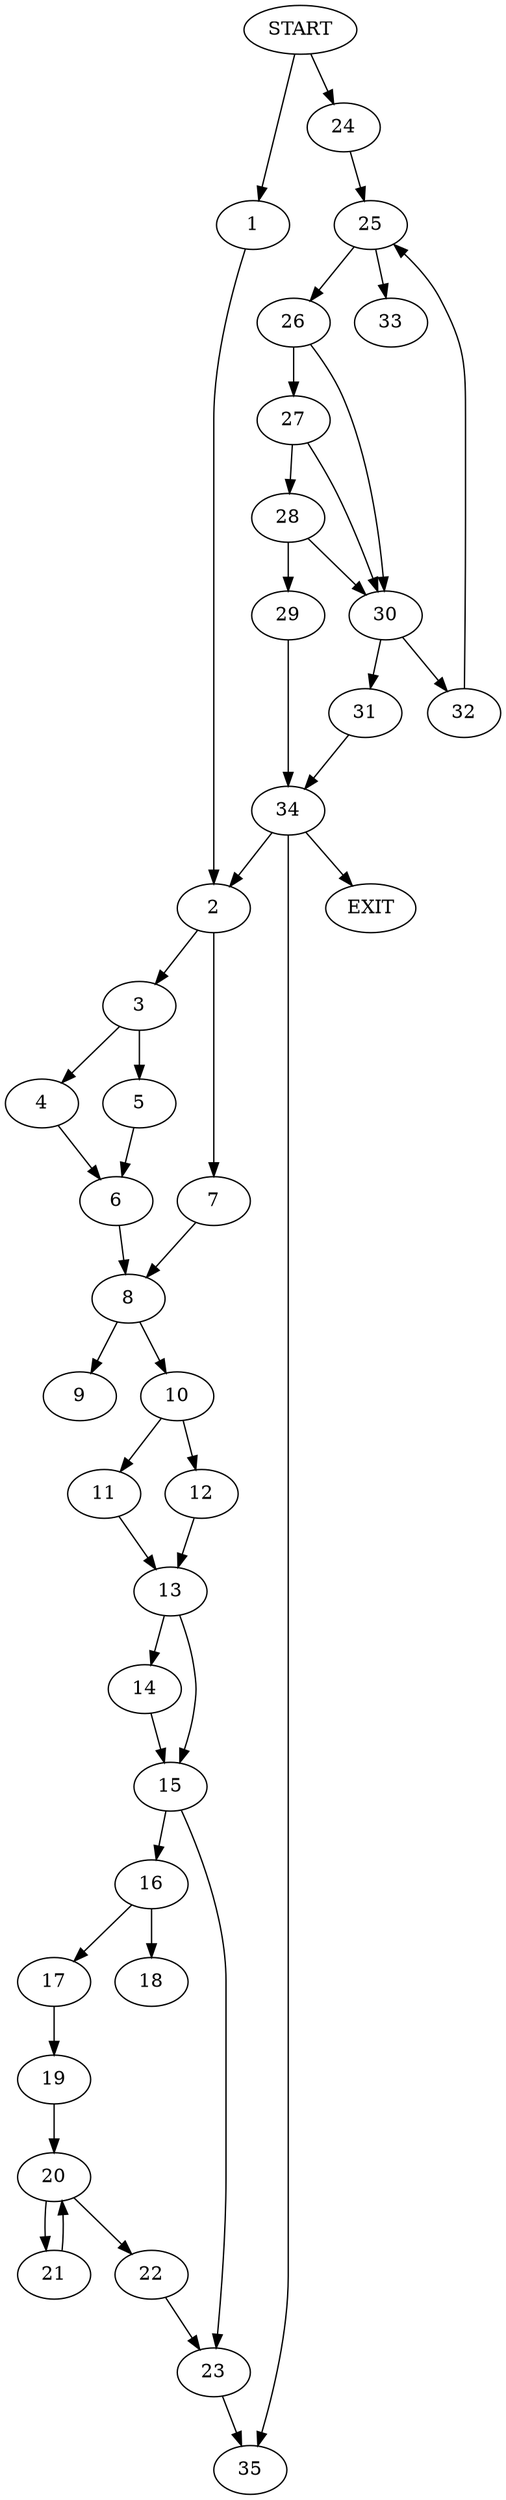 digraph { 
0 [label="START"];
1;
2;
3;
4;
5;
6;
7;
8;
9;
10;
11;
12;
13;
14;
15;
16;
17;
18;
19;
20;
21;
22;
23;
24;
25;
26;
27;
28;
29;
30;
31;
32;
33;
34;
35;
36[label="EXIT"];
0 -> 24;
0 -> 1;
1 -> 2;
2 -> 7;
2 -> 3;
3 -> 4;
3 -> 5;
4 -> 6;
5 -> 6;
6 -> 8;
7 -> 8;
8 -> 9;
8 -> 10;
10 -> 12;
10 -> 11;
11 -> 13;
12 -> 13;
13 -> 14;
13 -> 15;
14 -> 15;
15 -> 16;
15 -> 23;
16 -> 18;
16 -> 17;
17 -> 19;
19 -> 20;
20 -> 21;
20 -> 22;
21 -> 20;
22 -> 23;
23 -> 35;
24 -> 25;
25 -> 26;
25 -> 33;
26 -> 27;
26 -> 30;
27 -> 28;
27 -> 30;
28 -> 30;
28 -> 29;
29 -> 34;
30 -> 31;
30 -> 32;
31 -> 34;
32 -> 25;
34 -> 36;
34 -> 2;
34:s2 -> 35;
}